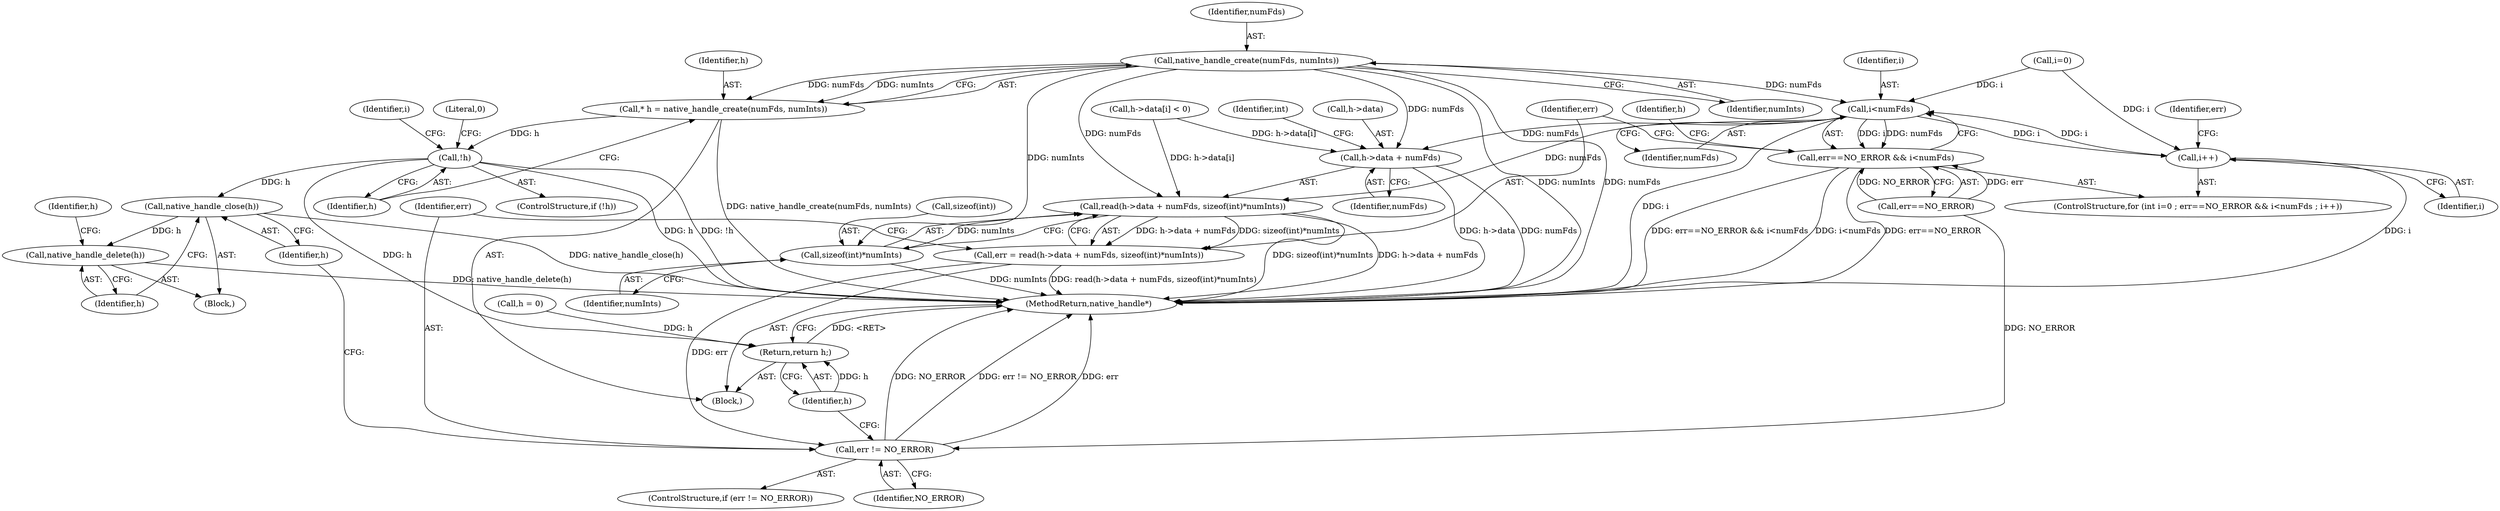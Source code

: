 digraph "0_Android_7dcd0ec9c91688cfa3f679804ba6e132f9811254@API" {
"1000130" [label="(Call,native_handle_create(numFds, numInts))"];
"1000128" [label="(Call,* h = native_handle_create(numFds, numInts))"];
"1000134" [label="(Call,!h)"];
"1000190" [label="(Call,native_handle_close(h))"];
"1000192" [label="(Call,native_handle_delete(h))"];
"1000197" [label="(Return,return h;)"];
"1000148" [label="(Call,i<numFds)"];
"1000144" [label="(Call,err==NO_ERROR && i<numFds)"];
"1000151" [label="(Call,i++)"];
"1000175" [label="(Call,read(h->data + numFds, sizeof(int)*numInts))"];
"1000173" [label="(Call,err = read(h->data + numFds, sizeof(int)*numInts))"];
"1000186" [label="(Call,err != NO_ERROR)"];
"1000176" [label="(Call,h->data + numFds)"];
"1000181" [label="(Call,sizeof(int)*numInts)"];
"1000193" [label="(Identifier,h)"];
"1000199" [label="(MethodReturn,native_handle*)"];
"1000142" [label="(Identifier,i)"];
"1000183" [label="(Identifier,int)"];
"1000130" [label="(Call,native_handle_create(numFds, numInts))"];
"1000175" [label="(Call,read(h->data + numFds, sizeof(int)*numInts))"];
"1000129" [label="(Identifier,h)"];
"1000149" [label="(Identifier,i)"];
"1000139" [label="(ControlStructure,for (int i=0 ; err==NO_ERROR && i<numFds ; i++))"];
"1000163" [label="(Call,h->data[i] < 0)"];
"1000132" [label="(Identifier,numInts)"];
"1000148" [label="(Call,i<numFds)"];
"1000157" [label="(Identifier,h)"];
"1000180" [label="(Identifier,numFds)"];
"1000134" [label="(Call,!h)"];
"1000173" [label="(Call,err = read(h->data + numFds, sizeof(int)*numInts))"];
"1000144" [label="(Call,err==NO_ERROR && i<numFds)"];
"1000189" [label="(Block,)"];
"1000186" [label="(Call,err != NO_ERROR)"];
"1000185" [label="(ControlStructure,if (err != NO_ERROR))"];
"1000141" [label="(Call,i=0)"];
"1000176" [label="(Call,h->data + numFds)"];
"1000174" [label="(Identifier,err)"];
"1000150" [label="(Identifier,numFds)"];
"1000181" [label="(Call,sizeof(int)*numInts)"];
"1000135" [label="(Identifier,h)"];
"1000198" [label="(Identifier,h)"];
"1000128" [label="(Call,* h = native_handle_create(numFds, numInts))"];
"1000133" [label="(ControlStructure,if (!h))"];
"1000187" [label="(Identifier,err)"];
"1000191" [label="(Identifier,h)"];
"1000192" [label="(Call,native_handle_delete(h))"];
"1000188" [label="(Identifier,NO_ERROR)"];
"1000184" [label="(Identifier,numInts)"];
"1000190" [label="(Call,native_handle_close(h))"];
"1000145" [label="(Call,err==NO_ERROR)"];
"1000152" [label="(Identifier,i)"];
"1000177" [label="(Call,h->data)"];
"1000138" [label="(Literal,0)"];
"1000131" [label="(Identifier,numFds)"];
"1000182" [label="(Call,sizeof(int))"];
"1000197" [label="(Return,return h;)"];
"1000195" [label="(Identifier,h)"];
"1000146" [label="(Identifier,err)"];
"1000101" [label="(Block,)"];
"1000194" [label="(Call,h = 0)"];
"1000151" [label="(Call,i++)"];
"1000130" -> "1000128"  [label="AST: "];
"1000130" -> "1000132"  [label="CFG: "];
"1000131" -> "1000130"  [label="AST: "];
"1000132" -> "1000130"  [label="AST: "];
"1000128" -> "1000130"  [label="CFG: "];
"1000130" -> "1000199"  [label="DDG: numInts"];
"1000130" -> "1000199"  [label="DDG: numFds"];
"1000130" -> "1000128"  [label="DDG: numFds"];
"1000130" -> "1000128"  [label="DDG: numInts"];
"1000130" -> "1000148"  [label="DDG: numFds"];
"1000130" -> "1000175"  [label="DDG: numFds"];
"1000130" -> "1000176"  [label="DDG: numFds"];
"1000130" -> "1000181"  [label="DDG: numInts"];
"1000128" -> "1000101"  [label="AST: "];
"1000129" -> "1000128"  [label="AST: "];
"1000135" -> "1000128"  [label="CFG: "];
"1000128" -> "1000199"  [label="DDG: native_handle_create(numFds, numInts)"];
"1000128" -> "1000134"  [label="DDG: h"];
"1000134" -> "1000133"  [label="AST: "];
"1000134" -> "1000135"  [label="CFG: "];
"1000135" -> "1000134"  [label="AST: "];
"1000138" -> "1000134"  [label="CFG: "];
"1000142" -> "1000134"  [label="CFG: "];
"1000134" -> "1000199"  [label="DDG: !h"];
"1000134" -> "1000199"  [label="DDG: h"];
"1000134" -> "1000190"  [label="DDG: h"];
"1000134" -> "1000197"  [label="DDG: h"];
"1000190" -> "1000189"  [label="AST: "];
"1000190" -> "1000191"  [label="CFG: "];
"1000191" -> "1000190"  [label="AST: "];
"1000193" -> "1000190"  [label="CFG: "];
"1000190" -> "1000199"  [label="DDG: native_handle_close(h)"];
"1000190" -> "1000192"  [label="DDG: h"];
"1000192" -> "1000189"  [label="AST: "];
"1000192" -> "1000193"  [label="CFG: "];
"1000193" -> "1000192"  [label="AST: "];
"1000195" -> "1000192"  [label="CFG: "];
"1000192" -> "1000199"  [label="DDG: native_handle_delete(h)"];
"1000197" -> "1000101"  [label="AST: "];
"1000197" -> "1000198"  [label="CFG: "];
"1000198" -> "1000197"  [label="AST: "];
"1000199" -> "1000197"  [label="CFG: "];
"1000197" -> "1000199"  [label="DDG: <RET>"];
"1000198" -> "1000197"  [label="DDG: h"];
"1000194" -> "1000197"  [label="DDG: h"];
"1000148" -> "1000144"  [label="AST: "];
"1000148" -> "1000150"  [label="CFG: "];
"1000149" -> "1000148"  [label="AST: "];
"1000150" -> "1000148"  [label="AST: "];
"1000144" -> "1000148"  [label="CFG: "];
"1000148" -> "1000199"  [label="DDG: i"];
"1000148" -> "1000144"  [label="DDG: i"];
"1000148" -> "1000144"  [label="DDG: numFds"];
"1000141" -> "1000148"  [label="DDG: i"];
"1000151" -> "1000148"  [label="DDG: i"];
"1000148" -> "1000151"  [label="DDG: i"];
"1000148" -> "1000175"  [label="DDG: numFds"];
"1000148" -> "1000176"  [label="DDG: numFds"];
"1000144" -> "1000139"  [label="AST: "];
"1000144" -> "1000145"  [label="CFG: "];
"1000145" -> "1000144"  [label="AST: "];
"1000157" -> "1000144"  [label="CFG: "];
"1000174" -> "1000144"  [label="CFG: "];
"1000144" -> "1000199"  [label="DDG: err==NO_ERROR && i<numFds"];
"1000144" -> "1000199"  [label="DDG: i<numFds"];
"1000144" -> "1000199"  [label="DDG: err==NO_ERROR"];
"1000145" -> "1000144"  [label="DDG: err"];
"1000145" -> "1000144"  [label="DDG: NO_ERROR"];
"1000151" -> "1000139"  [label="AST: "];
"1000151" -> "1000152"  [label="CFG: "];
"1000152" -> "1000151"  [label="AST: "];
"1000146" -> "1000151"  [label="CFG: "];
"1000151" -> "1000199"  [label="DDG: i"];
"1000141" -> "1000151"  [label="DDG: i"];
"1000175" -> "1000173"  [label="AST: "];
"1000175" -> "1000181"  [label="CFG: "];
"1000176" -> "1000175"  [label="AST: "];
"1000181" -> "1000175"  [label="AST: "];
"1000173" -> "1000175"  [label="CFG: "];
"1000175" -> "1000199"  [label="DDG: sizeof(int)*numInts"];
"1000175" -> "1000199"  [label="DDG: h->data + numFds"];
"1000175" -> "1000173"  [label="DDG: h->data + numFds"];
"1000175" -> "1000173"  [label="DDG: sizeof(int)*numInts"];
"1000163" -> "1000175"  [label="DDG: h->data[i]"];
"1000181" -> "1000175"  [label="DDG: numInts"];
"1000173" -> "1000101"  [label="AST: "];
"1000174" -> "1000173"  [label="AST: "];
"1000187" -> "1000173"  [label="CFG: "];
"1000173" -> "1000199"  [label="DDG: read(h->data + numFds, sizeof(int)*numInts)"];
"1000173" -> "1000186"  [label="DDG: err"];
"1000186" -> "1000185"  [label="AST: "];
"1000186" -> "1000188"  [label="CFG: "];
"1000187" -> "1000186"  [label="AST: "];
"1000188" -> "1000186"  [label="AST: "];
"1000191" -> "1000186"  [label="CFG: "];
"1000198" -> "1000186"  [label="CFG: "];
"1000186" -> "1000199"  [label="DDG: NO_ERROR"];
"1000186" -> "1000199"  [label="DDG: err != NO_ERROR"];
"1000186" -> "1000199"  [label="DDG: err"];
"1000145" -> "1000186"  [label="DDG: NO_ERROR"];
"1000176" -> "1000180"  [label="CFG: "];
"1000177" -> "1000176"  [label="AST: "];
"1000180" -> "1000176"  [label="AST: "];
"1000183" -> "1000176"  [label="CFG: "];
"1000176" -> "1000199"  [label="DDG: numFds"];
"1000176" -> "1000199"  [label="DDG: h->data"];
"1000163" -> "1000176"  [label="DDG: h->data[i]"];
"1000181" -> "1000184"  [label="CFG: "];
"1000182" -> "1000181"  [label="AST: "];
"1000184" -> "1000181"  [label="AST: "];
"1000181" -> "1000199"  [label="DDG: numInts"];
}
